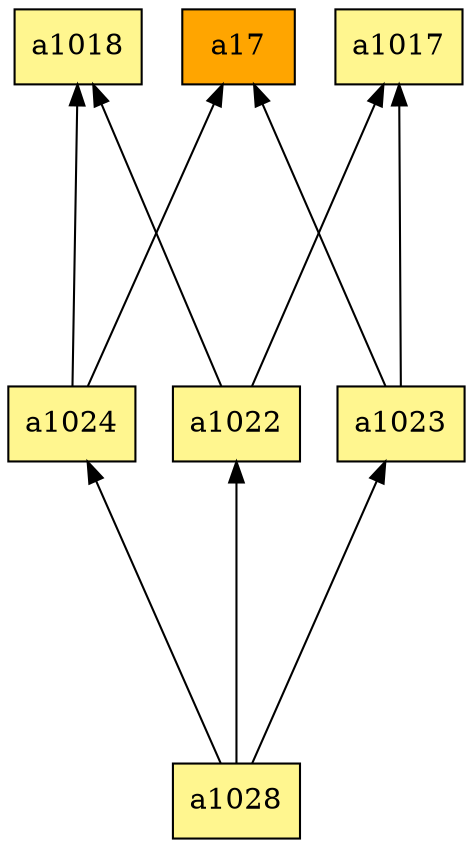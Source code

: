 digraph G {
rankdir=BT;ranksep="2.0";
"a1018" [shape=record,fillcolor=khaki1,style=filled,label="{a1018}"];
"a1024" [shape=record,fillcolor=khaki1,style=filled,label="{a1024}"];
"a1017" [shape=record,fillcolor=khaki1,style=filled,label="{a1017}"];
"a17" [shape=record,fillcolor=orange,style=filled,label="{a17}"];
"a1023" [shape=record,fillcolor=khaki1,style=filled,label="{a1023}"];
"a1028" [shape=record,fillcolor=khaki1,style=filled,label="{a1028}"];
"a1022" [shape=record,fillcolor=khaki1,style=filled,label="{a1022}"];
"a1024" -> "a1018"
"a1024" -> "a17"
"a1023" -> "a1017"
"a1023" -> "a17"
"a1028" -> "a1024"
"a1028" -> "a1023"
"a1028" -> "a1022"
"a1022" -> "a1017"
"a1022" -> "a1018"
}